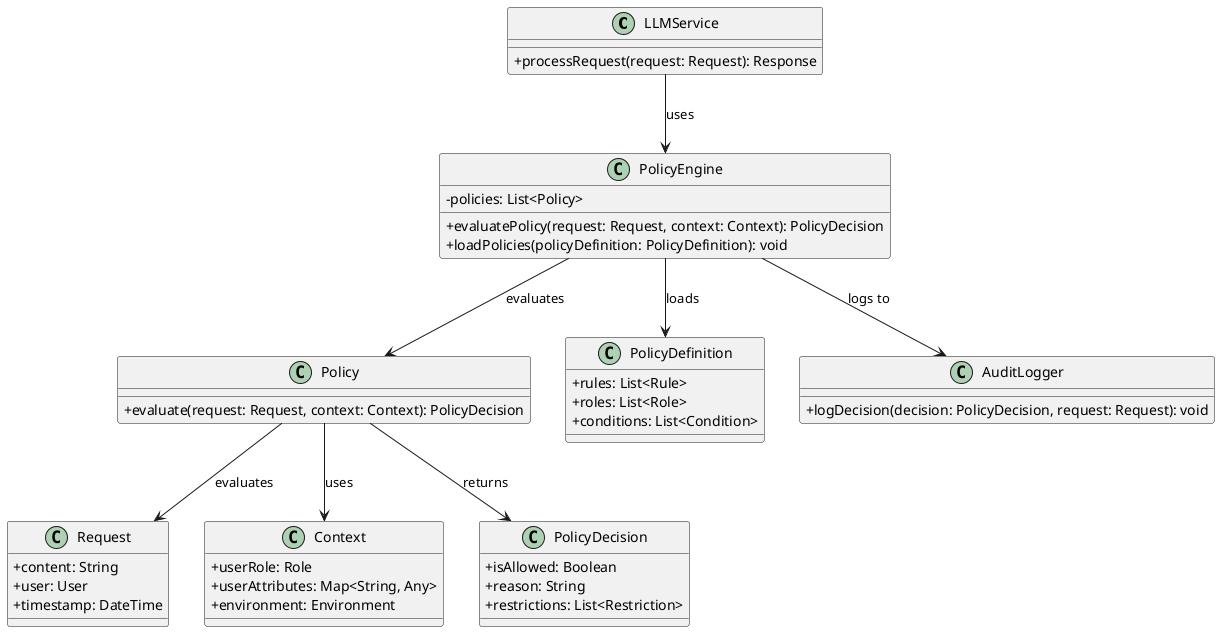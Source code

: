 @startuml Policy-Based LLM Access Control Pattern - Class Diagram

skinparam classAttributeIconSize 0

class LLMService {
  + processRequest(request: Request): Response
}

class PolicyEngine {
  - policies: List<Policy>
  + evaluatePolicy(request: Request, context: Context): PolicyDecision
  + loadPolicies(policyDefinition: PolicyDefinition): void
}

class Policy {
  + evaluate(request: Request, context: Context): PolicyDecision
}

class PolicyDefinition {
  + rules: List<Rule>
  + roles: List<Role>
  + conditions: List<Condition>
}

class Request {
  + content: String
  + user: User
  + timestamp: DateTime
}

class Context {
  + userRole: Role
  + userAttributes: Map<String, Any>
  + environment: Environment
}

class PolicyDecision {
  + isAllowed: Boolean
  + reason: String
  + restrictions: List<Restriction>
}

class AuditLogger {
  + logDecision(decision: PolicyDecision, request: Request): void
}

LLMService --> PolicyEngine : uses
PolicyEngine --> Policy : evaluates
PolicyEngine --> PolicyDefinition : loads
PolicyEngine --> AuditLogger : logs to
Policy --> Request : evaluates
Policy --> Context : uses
Policy --> PolicyDecision : returns

@enduml 